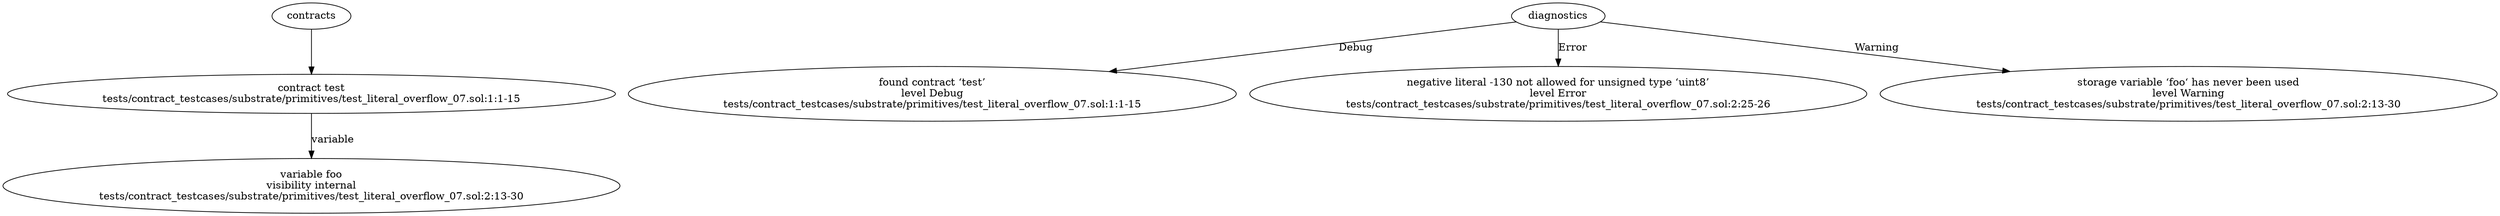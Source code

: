 strict digraph "tests/contract_testcases/substrate/primitives/test_literal_overflow_07.sol" {
	contract [label="contract test\ntests/contract_testcases/substrate/primitives/test_literal_overflow_07.sol:1:1-15"]
	var [label="variable foo\nvisibility internal\ntests/contract_testcases/substrate/primitives/test_literal_overflow_07.sol:2:13-30"]
	diagnostic [label="found contract ‘test’\nlevel Debug\ntests/contract_testcases/substrate/primitives/test_literal_overflow_07.sol:1:1-15"]
	diagnostic_6 [label="negative literal -130 not allowed for unsigned type ‘uint8’\nlevel Error\ntests/contract_testcases/substrate/primitives/test_literal_overflow_07.sol:2:25-26"]
	diagnostic_7 [label="storage variable ‘foo‘ has never been used\nlevel Warning\ntests/contract_testcases/substrate/primitives/test_literal_overflow_07.sol:2:13-30"]
	contracts -> contract
	contract -> var [label="variable"]
	diagnostics -> diagnostic [label="Debug"]
	diagnostics -> diagnostic_6 [label="Error"]
	diagnostics -> diagnostic_7 [label="Warning"]
}

